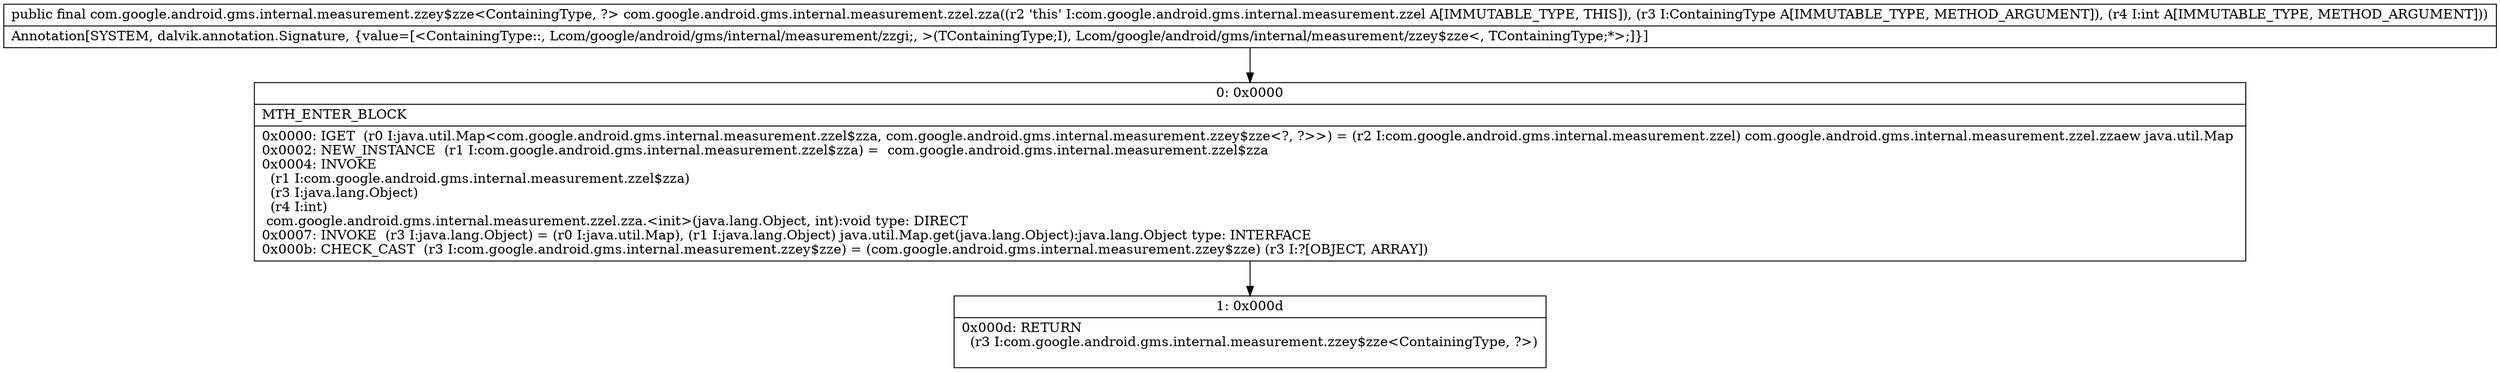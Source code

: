 digraph "CFG forcom.google.android.gms.internal.measurement.zzel.zza(Lcom\/google\/android\/gms\/internal\/measurement\/zzgi;I)Lcom\/google\/android\/gms\/internal\/measurement\/zzey$zze;" {
Node_0 [shape=record,label="{0\:\ 0x0000|MTH_ENTER_BLOCK\l|0x0000: IGET  (r0 I:java.util.Map\<com.google.android.gms.internal.measurement.zzel$zza, com.google.android.gms.internal.measurement.zzey$zze\<?, ?\>\>) = (r2 I:com.google.android.gms.internal.measurement.zzel) com.google.android.gms.internal.measurement.zzel.zzaew java.util.Map \l0x0002: NEW_INSTANCE  (r1 I:com.google.android.gms.internal.measurement.zzel$zza) =  com.google.android.gms.internal.measurement.zzel$zza \l0x0004: INVOKE  \l  (r1 I:com.google.android.gms.internal.measurement.zzel$zza)\l  (r3 I:java.lang.Object)\l  (r4 I:int)\l com.google.android.gms.internal.measurement.zzel.zza.\<init\>(java.lang.Object, int):void type: DIRECT \l0x0007: INVOKE  (r3 I:java.lang.Object) = (r0 I:java.util.Map), (r1 I:java.lang.Object) java.util.Map.get(java.lang.Object):java.lang.Object type: INTERFACE \l0x000b: CHECK_CAST  (r3 I:com.google.android.gms.internal.measurement.zzey$zze) = (com.google.android.gms.internal.measurement.zzey$zze) (r3 I:?[OBJECT, ARRAY]) \l}"];
Node_1 [shape=record,label="{1\:\ 0x000d|0x000d: RETURN  \l  (r3 I:com.google.android.gms.internal.measurement.zzey$zze\<ContainingType, ?\>)\l \l}"];
MethodNode[shape=record,label="{public final com.google.android.gms.internal.measurement.zzey$zze\<ContainingType, ?\> com.google.android.gms.internal.measurement.zzel.zza((r2 'this' I:com.google.android.gms.internal.measurement.zzel A[IMMUTABLE_TYPE, THIS]), (r3 I:ContainingType A[IMMUTABLE_TYPE, METHOD_ARGUMENT]), (r4 I:int A[IMMUTABLE_TYPE, METHOD_ARGUMENT]))  | Annotation[SYSTEM, dalvik.annotation.Signature, \{value=[\<ContainingType::, Lcom\/google\/android\/gms\/internal\/measurement\/zzgi;, \>(TContainingType;I), Lcom\/google\/android\/gms\/internal\/measurement\/zzey$zze\<, TContainingType;*\>;]\}]\l}"];
MethodNode -> Node_0;
Node_0 -> Node_1;
}


